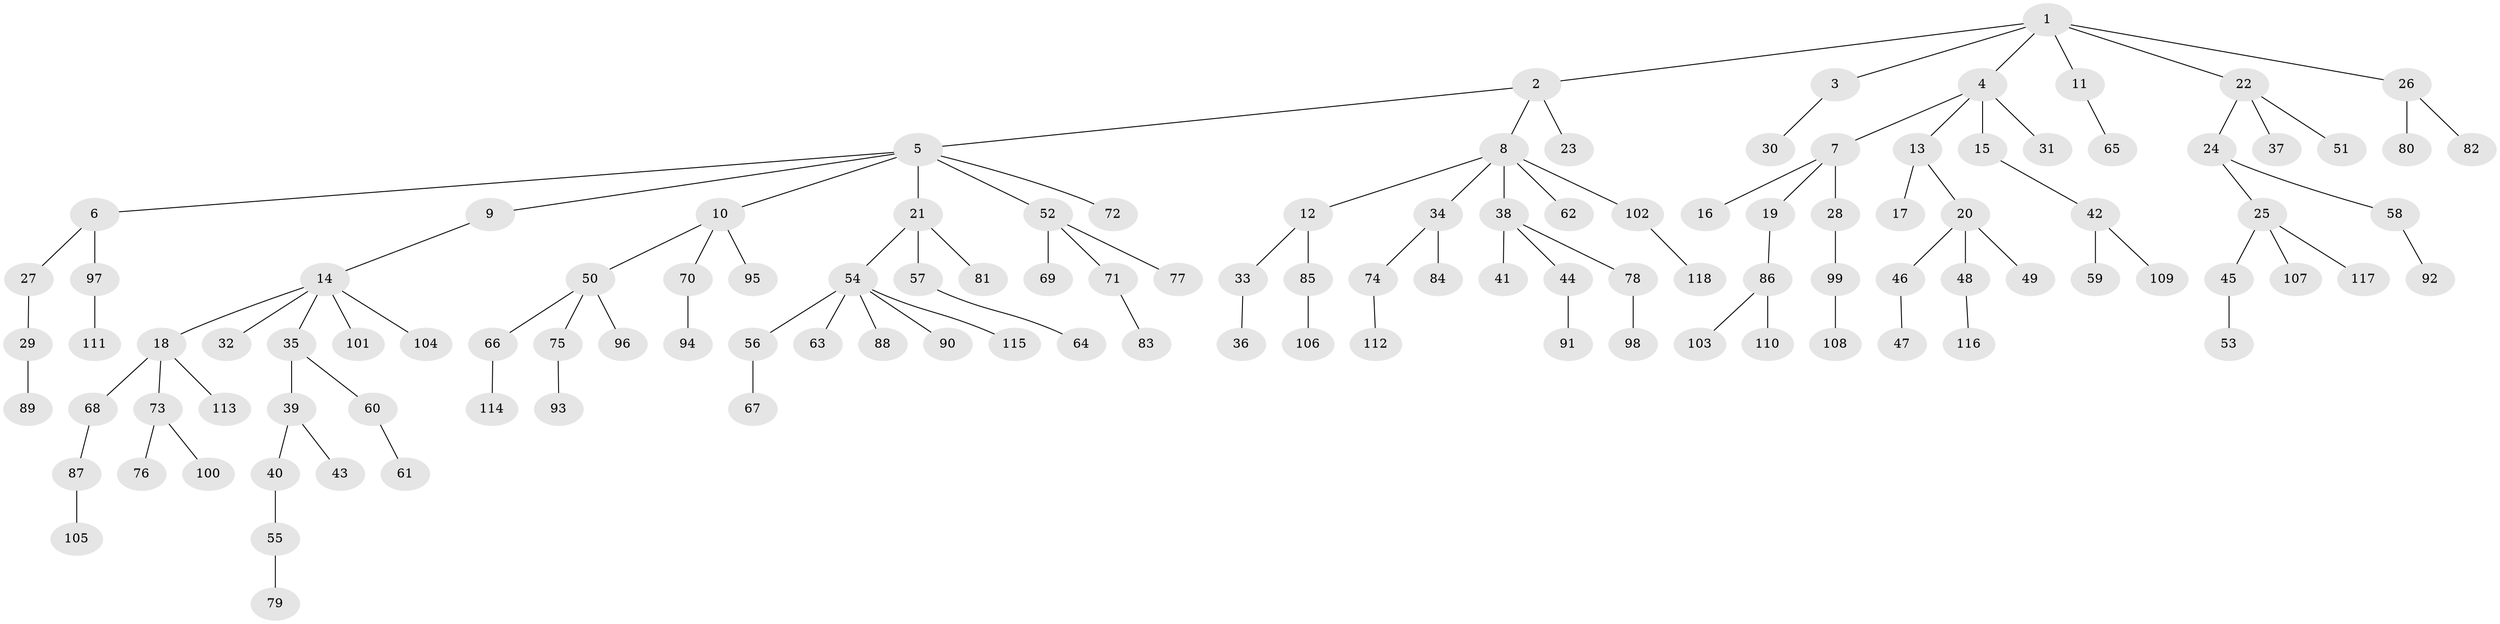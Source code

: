 // Generated by graph-tools (version 1.1) at 2025/15/03/09/25 04:15:40]
// undirected, 118 vertices, 117 edges
graph export_dot {
graph [start="1"]
  node [color=gray90,style=filled];
  1;
  2;
  3;
  4;
  5;
  6;
  7;
  8;
  9;
  10;
  11;
  12;
  13;
  14;
  15;
  16;
  17;
  18;
  19;
  20;
  21;
  22;
  23;
  24;
  25;
  26;
  27;
  28;
  29;
  30;
  31;
  32;
  33;
  34;
  35;
  36;
  37;
  38;
  39;
  40;
  41;
  42;
  43;
  44;
  45;
  46;
  47;
  48;
  49;
  50;
  51;
  52;
  53;
  54;
  55;
  56;
  57;
  58;
  59;
  60;
  61;
  62;
  63;
  64;
  65;
  66;
  67;
  68;
  69;
  70;
  71;
  72;
  73;
  74;
  75;
  76;
  77;
  78;
  79;
  80;
  81;
  82;
  83;
  84;
  85;
  86;
  87;
  88;
  89;
  90;
  91;
  92;
  93;
  94;
  95;
  96;
  97;
  98;
  99;
  100;
  101;
  102;
  103;
  104;
  105;
  106;
  107;
  108;
  109;
  110;
  111;
  112;
  113;
  114;
  115;
  116;
  117;
  118;
  1 -- 2;
  1 -- 3;
  1 -- 4;
  1 -- 11;
  1 -- 22;
  1 -- 26;
  2 -- 5;
  2 -- 8;
  2 -- 23;
  3 -- 30;
  4 -- 7;
  4 -- 13;
  4 -- 15;
  4 -- 31;
  5 -- 6;
  5 -- 9;
  5 -- 10;
  5 -- 21;
  5 -- 52;
  5 -- 72;
  6 -- 27;
  6 -- 97;
  7 -- 16;
  7 -- 19;
  7 -- 28;
  8 -- 12;
  8 -- 34;
  8 -- 38;
  8 -- 62;
  8 -- 102;
  9 -- 14;
  10 -- 50;
  10 -- 70;
  10 -- 95;
  11 -- 65;
  12 -- 33;
  12 -- 85;
  13 -- 17;
  13 -- 20;
  14 -- 18;
  14 -- 32;
  14 -- 35;
  14 -- 101;
  14 -- 104;
  15 -- 42;
  18 -- 68;
  18 -- 73;
  18 -- 113;
  19 -- 86;
  20 -- 46;
  20 -- 48;
  20 -- 49;
  21 -- 54;
  21 -- 57;
  21 -- 81;
  22 -- 24;
  22 -- 37;
  22 -- 51;
  24 -- 25;
  24 -- 58;
  25 -- 45;
  25 -- 107;
  25 -- 117;
  26 -- 80;
  26 -- 82;
  27 -- 29;
  28 -- 99;
  29 -- 89;
  33 -- 36;
  34 -- 74;
  34 -- 84;
  35 -- 39;
  35 -- 60;
  38 -- 41;
  38 -- 44;
  38 -- 78;
  39 -- 40;
  39 -- 43;
  40 -- 55;
  42 -- 59;
  42 -- 109;
  44 -- 91;
  45 -- 53;
  46 -- 47;
  48 -- 116;
  50 -- 66;
  50 -- 75;
  50 -- 96;
  52 -- 69;
  52 -- 71;
  52 -- 77;
  54 -- 56;
  54 -- 63;
  54 -- 88;
  54 -- 90;
  54 -- 115;
  55 -- 79;
  56 -- 67;
  57 -- 64;
  58 -- 92;
  60 -- 61;
  66 -- 114;
  68 -- 87;
  70 -- 94;
  71 -- 83;
  73 -- 76;
  73 -- 100;
  74 -- 112;
  75 -- 93;
  78 -- 98;
  85 -- 106;
  86 -- 103;
  86 -- 110;
  87 -- 105;
  97 -- 111;
  99 -- 108;
  102 -- 118;
}
